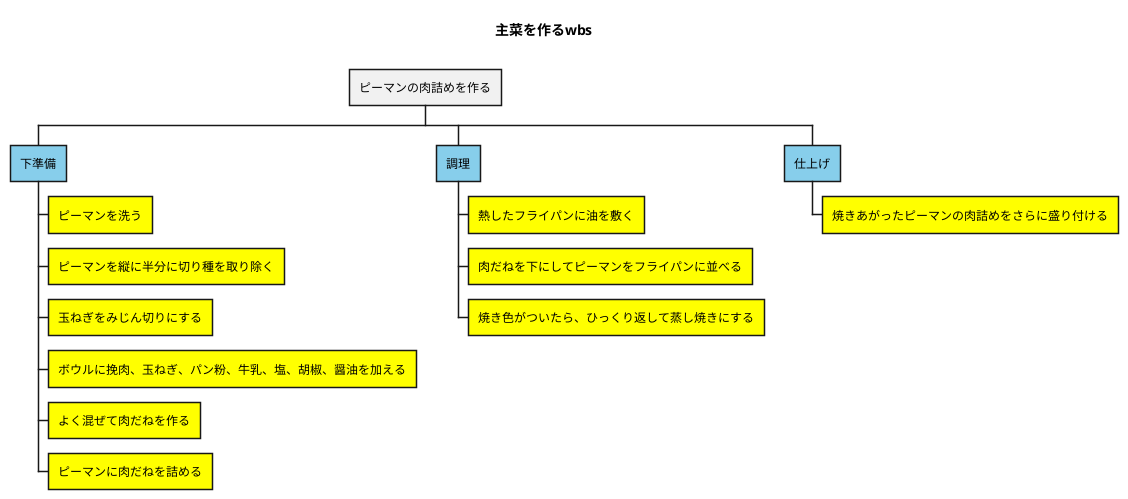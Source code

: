 @startwbs 主菜を作る
title 
主菜を作るwbs

endtitle
* ピーマンの肉詰めを作る
**[#SkyBlue] 下準備
***[#Yellow] ピーマンを洗う
***[#Yellow] ピーマンを縦に半分に切り種を取り除く
***[#Yellow] 玉ねぎをみじん切りにする
***[#Yellow] ボウルに挽肉、玉ねぎ、パン粉、牛乳、塩、胡椒、醤油を加える
***[#Yellow] よく混ぜて肉だねを作る
***[#Yellow] ピーマンに肉だねを詰める
**[#SkyBlue] 調理
***[#Yellow] 熱したフライパンに油を敷く
***[#Yellow] 肉だねを下にしてピーマンをフライパンに並べる
***[#Yellow] 焼き色がついたら、ひっくり返して蒸し焼きにする
**[#SkyBlue] 仕上げ
***[#Yellow] 焼きあがったピーマンの肉詰めをさらに盛り付ける

@endwbs
